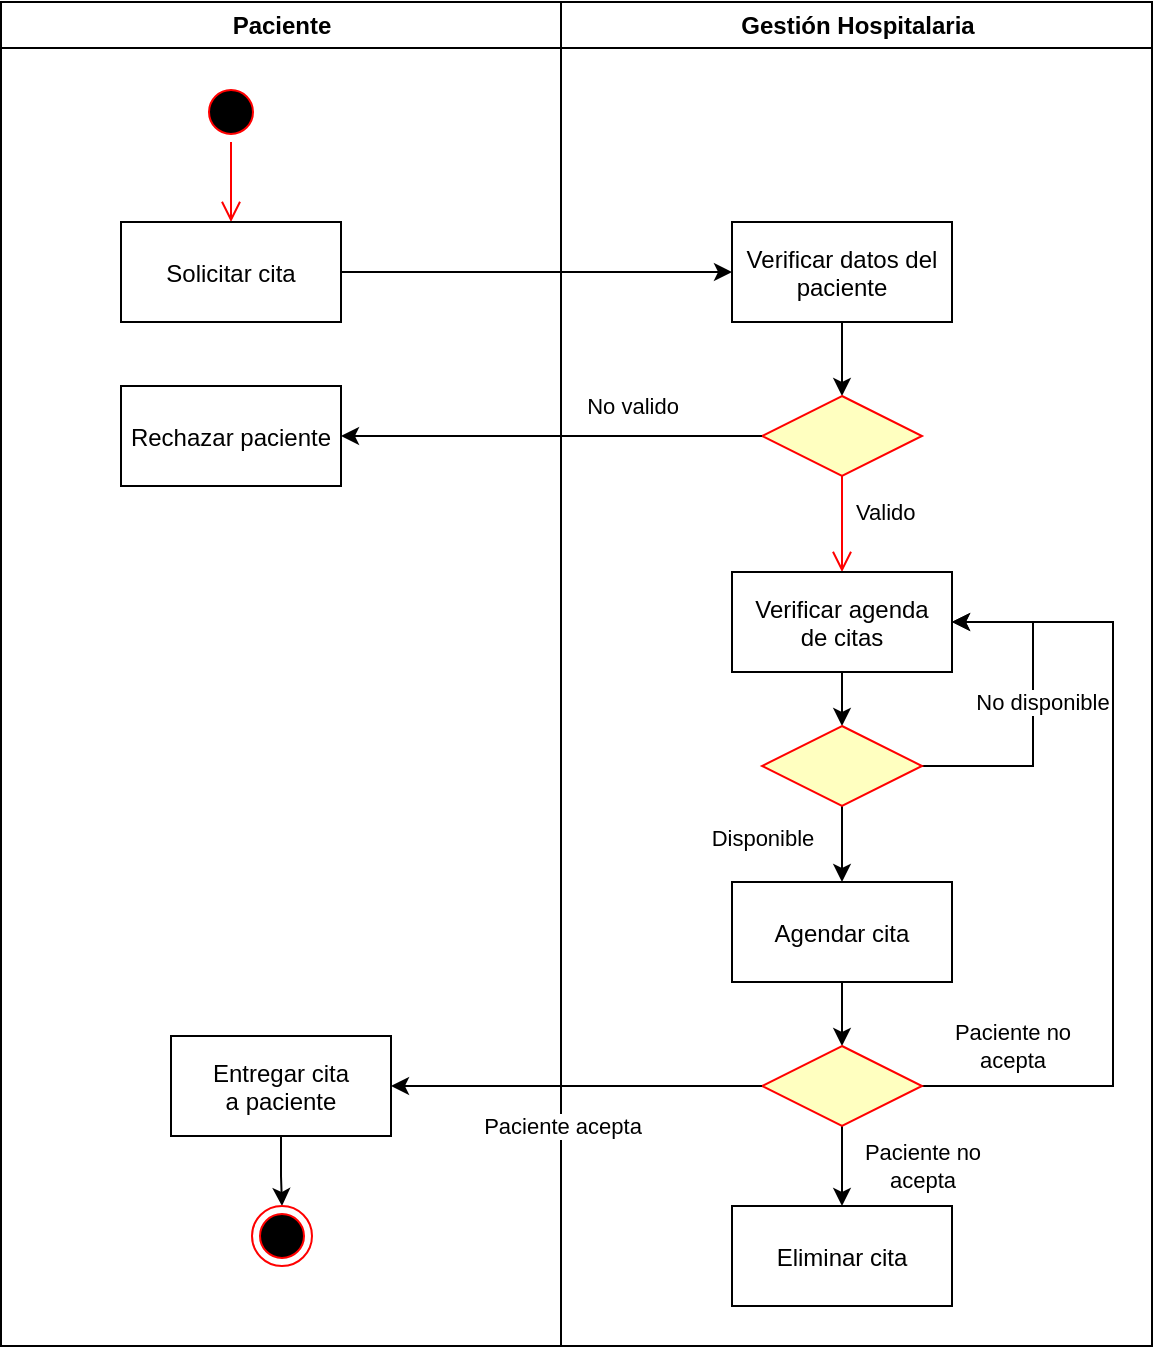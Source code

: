 <mxfile version="23.1.5" type="github">
  <diagram name="Page-1" id="e7e014a7-5840-1c2e-5031-d8a46d1fe8dd">
    <mxGraphModel dx="729" dy="526" grid="1" gridSize="10" guides="1" tooltips="1" connect="1" arrows="1" fold="1" page="1" pageScale="1" pageWidth="1169" pageHeight="826" background="none" math="0" shadow="0">
      <root>
        <mxCell id="0" />
        <mxCell id="1" parent="0" />
        <mxCell id="2" value="Paciente" style="swimlane;whiteSpace=wrap" parent="1" vertex="1">
          <mxGeometry x="164.5" y="128" width="280" height="672" as="geometry" />
        </mxCell>
        <mxCell id="5" value="" style="ellipse;shape=startState;fillColor=#000000;strokeColor=#ff0000;" parent="2" vertex="1">
          <mxGeometry x="100" y="40" width="30" height="30" as="geometry" />
        </mxCell>
        <mxCell id="6" value="" style="edgeStyle=elbowEdgeStyle;elbow=horizontal;verticalAlign=bottom;endArrow=open;endSize=8;strokeColor=#FF0000;endFill=1;rounded=0" parent="2" source="5" target="7" edge="1">
          <mxGeometry x="100" y="40" as="geometry">
            <mxPoint x="115" y="110" as="targetPoint" />
          </mxGeometry>
        </mxCell>
        <mxCell id="7" value="Solicitar cita" style="" parent="2" vertex="1">
          <mxGeometry x="60" y="110" width="110" height="50" as="geometry" />
        </mxCell>
        <mxCell id="8" value="Rechazar paciente" style="" parent="2" vertex="1">
          <mxGeometry x="60" y="192" width="110" height="50" as="geometry" />
        </mxCell>
        <mxCell id="jID5A6P3H4yrA4cKDiPB-68" style="edgeStyle=orthogonalEdgeStyle;rounded=0;orthogonalLoop=1;jettySize=auto;html=1;" edge="1" parent="2" source="jID5A6P3H4yrA4cKDiPB-63" target="jID5A6P3H4yrA4cKDiPB-66">
          <mxGeometry relative="1" as="geometry" />
        </mxCell>
        <mxCell id="jID5A6P3H4yrA4cKDiPB-63" value="Entregar cita &#xa;a paciente" style="" vertex="1" parent="2">
          <mxGeometry x="85" y="517" width="110" height="50" as="geometry" />
        </mxCell>
        <mxCell id="jID5A6P3H4yrA4cKDiPB-66" value="" style="ellipse;html=1;shape=endState;fillColor=#000000;strokeColor=#ff0000;" vertex="1" parent="2">
          <mxGeometry x="125.5" y="602" width="30" height="30" as="geometry" />
        </mxCell>
        <mxCell id="3" value="Gestión Hospitalaria" style="swimlane;whiteSpace=wrap" parent="1" vertex="1">
          <mxGeometry x="444.5" y="128" width="295.5" height="672" as="geometry" />
        </mxCell>
        <mxCell id="jID5A6P3H4yrA4cKDiPB-45" style="edgeStyle=orthogonalEdgeStyle;rounded=0;orthogonalLoop=1;jettySize=auto;html=1;" edge="1" parent="3" source="15" target="21">
          <mxGeometry relative="1" as="geometry" />
        </mxCell>
        <mxCell id="15" value="Verificar datos del &#xa;paciente" style="" parent="3" vertex="1">
          <mxGeometry x="85.5" y="110" width="110" height="50" as="geometry" />
        </mxCell>
        <mxCell id="21" value="" style="rhombus;fillColor=#ffffc0;strokeColor=#ff0000;" parent="3" vertex="1">
          <mxGeometry x="100.5" y="197" width="80" height="40" as="geometry" />
        </mxCell>
        <mxCell id="23" value="Valido" style="edgeStyle=elbowEdgeStyle;elbow=horizontal;align=left;verticalAlign=top;endArrow=open;endSize=8;strokeColor=#FF0000;endFill=1;rounded=0" parent="3" source="21" target="30" edge="1">
          <mxGeometry x="-0.792" y="5" relative="1" as="geometry">
            <mxPoint x="190" y="305" as="targetPoint" />
            <mxPoint as="offset" />
          </mxGeometry>
        </mxCell>
        <mxCell id="jID5A6P3H4yrA4cKDiPB-49" style="edgeStyle=orthogonalEdgeStyle;rounded=0;orthogonalLoop=1;jettySize=auto;html=1;" edge="1" parent="3" source="30" target="jID5A6P3H4yrA4cKDiPB-47">
          <mxGeometry relative="1" as="geometry" />
        </mxCell>
        <mxCell id="30" value="Verificar agenda &#xa;de citas" style="" parent="3" vertex="1">
          <mxGeometry x="85.5" y="285" width="110" height="50" as="geometry" />
        </mxCell>
        <mxCell id="jID5A6P3H4yrA4cKDiPB-50" style="edgeStyle=orthogonalEdgeStyle;rounded=0;orthogonalLoop=1;jettySize=auto;html=1;entryX=1;entryY=0.5;entryDx=0;entryDy=0;" edge="1" parent="3" source="jID5A6P3H4yrA4cKDiPB-47" target="30">
          <mxGeometry relative="1" as="geometry">
            <Array as="points">
              <mxPoint x="236" y="382" />
              <mxPoint x="236" y="310" />
            </Array>
          </mxGeometry>
        </mxCell>
        <mxCell id="jID5A6P3H4yrA4cKDiPB-51" value="No disponible" style="edgeLabel;html=1;align=center;verticalAlign=middle;resizable=0;points=[];" vertex="1" connectable="0" parent="jID5A6P3H4yrA4cKDiPB-50">
          <mxGeometry x="0.054" y="-3" relative="1" as="geometry">
            <mxPoint x="1" y="1" as="offset" />
          </mxGeometry>
        </mxCell>
        <mxCell id="jID5A6P3H4yrA4cKDiPB-54" style="edgeStyle=orthogonalEdgeStyle;rounded=0;orthogonalLoop=1;jettySize=auto;html=1;" edge="1" parent="3" source="jID5A6P3H4yrA4cKDiPB-47" target="jID5A6P3H4yrA4cKDiPB-52">
          <mxGeometry relative="1" as="geometry" />
        </mxCell>
        <mxCell id="jID5A6P3H4yrA4cKDiPB-55" value="Disponible" style="edgeLabel;html=1;align=center;verticalAlign=middle;resizable=0;points=[];" vertex="1" connectable="0" parent="jID5A6P3H4yrA4cKDiPB-54">
          <mxGeometry x="0.095" y="3" relative="1" as="geometry">
            <mxPoint x="-43" y="-3" as="offset" />
          </mxGeometry>
        </mxCell>
        <mxCell id="jID5A6P3H4yrA4cKDiPB-47" value="" style="rhombus;fillColor=#ffffc0;strokeColor=#ff0000;" vertex="1" parent="3">
          <mxGeometry x="100.5" y="362" width="80" height="40" as="geometry" />
        </mxCell>
        <mxCell id="jID5A6P3H4yrA4cKDiPB-57" style="edgeStyle=orthogonalEdgeStyle;rounded=0;orthogonalLoop=1;jettySize=auto;html=1;" edge="1" parent="3" source="jID5A6P3H4yrA4cKDiPB-52" target="jID5A6P3H4yrA4cKDiPB-56">
          <mxGeometry relative="1" as="geometry" />
        </mxCell>
        <mxCell id="jID5A6P3H4yrA4cKDiPB-52" value="Agendar cita" style="" vertex="1" parent="3">
          <mxGeometry x="85.5" y="440" width="110" height="50" as="geometry" />
        </mxCell>
        <mxCell id="jID5A6P3H4yrA4cKDiPB-58" style="edgeStyle=orthogonalEdgeStyle;rounded=0;orthogonalLoop=1;jettySize=auto;html=1;entryX=1;entryY=0.5;entryDx=0;entryDy=0;" edge="1" parent="3" source="jID5A6P3H4yrA4cKDiPB-56" target="30">
          <mxGeometry relative="1" as="geometry">
            <Array as="points">
              <mxPoint x="276" y="542" />
              <mxPoint x="276" y="310" />
            </Array>
          </mxGeometry>
        </mxCell>
        <mxCell id="jID5A6P3H4yrA4cKDiPB-59" value="Paciente no &lt;br&gt;acepta" style="edgeLabel;html=1;align=center;verticalAlign=middle;resizable=0;points=[];" vertex="1" connectable="0" parent="jID5A6P3H4yrA4cKDiPB-58">
          <mxGeometry x="-0.809" y="-1" relative="1" as="geometry">
            <mxPoint x="6" y="-21" as="offset" />
          </mxGeometry>
        </mxCell>
        <mxCell id="jID5A6P3H4yrA4cKDiPB-61" style="edgeStyle=orthogonalEdgeStyle;rounded=0;orthogonalLoop=1;jettySize=auto;html=1;" edge="1" parent="3" source="jID5A6P3H4yrA4cKDiPB-56" target="jID5A6P3H4yrA4cKDiPB-60">
          <mxGeometry relative="1" as="geometry" />
        </mxCell>
        <mxCell id="jID5A6P3H4yrA4cKDiPB-62" value="Paciente no&lt;br&gt;acepta" style="edgeLabel;html=1;align=center;verticalAlign=middle;resizable=0;points=[];" vertex="1" connectable="0" parent="jID5A6P3H4yrA4cKDiPB-61">
          <mxGeometry x="0.1" y="-1" relative="1" as="geometry">
            <mxPoint x="41" y="-2" as="offset" />
          </mxGeometry>
        </mxCell>
        <mxCell id="jID5A6P3H4yrA4cKDiPB-56" value="" style="rhombus;fillColor=#ffffc0;strokeColor=#ff0000;" vertex="1" parent="3">
          <mxGeometry x="100.5" y="522" width="80" height="40" as="geometry" />
        </mxCell>
        <mxCell id="jID5A6P3H4yrA4cKDiPB-60" value="Eliminar cita" style="" vertex="1" parent="3">
          <mxGeometry x="85.5" y="602" width="110" height="50" as="geometry" />
        </mxCell>
        <mxCell id="jID5A6P3H4yrA4cKDiPB-41" style="edgeStyle=orthogonalEdgeStyle;rounded=0;orthogonalLoop=1;jettySize=auto;html=1;" edge="1" parent="1" source="7" target="15">
          <mxGeometry relative="1" as="geometry" />
        </mxCell>
        <mxCell id="jID5A6P3H4yrA4cKDiPB-44" style="edgeStyle=orthogonalEdgeStyle;rounded=0;orthogonalLoop=1;jettySize=auto;html=1;" edge="1" parent="1" source="21" target="8">
          <mxGeometry relative="1" as="geometry" />
        </mxCell>
        <mxCell id="jID5A6P3H4yrA4cKDiPB-46" value="No valido" style="edgeLabel;html=1;align=center;verticalAlign=middle;resizable=0;points=[];" vertex="1" connectable="0" parent="jID5A6P3H4yrA4cKDiPB-44">
          <mxGeometry x="-0.249" y="1" relative="1" as="geometry">
            <mxPoint x="14" y="-16" as="offset" />
          </mxGeometry>
        </mxCell>
        <mxCell id="jID5A6P3H4yrA4cKDiPB-64" style="edgeStyle=orthogonalEdgeStyle;rounded=0;orthogonalLoop=1;jettySize=auto;html=1;" edge="1" parent="1" source="jID5A6P3H4yrA4cKDiPB-56" target="jID5A6P3H4yrA4cKDiPB-63">
          <mxGeometry relative="1" as="geometry" />
        </mxCell>
        <mxCell id="jID5A6P3H4yrA4cKDiPB-65" value="Paciente acepta" style="edgeLabel;html=1;align=center;verticalAlign=middle;resizable=0;points=[];" vertex="1" connectable="0" parent="jID5A6P3H4yrA4cKDiPB-64">
          <mxGeometry x="-0.328" relative="1" as="geometry">
            <mxPoint x="-38" y="20" as="offset" />
          </mxGeometry>
        </mxCell>
      </root>
    </mxGraphModel>
  </diagram>
</mxfile>
